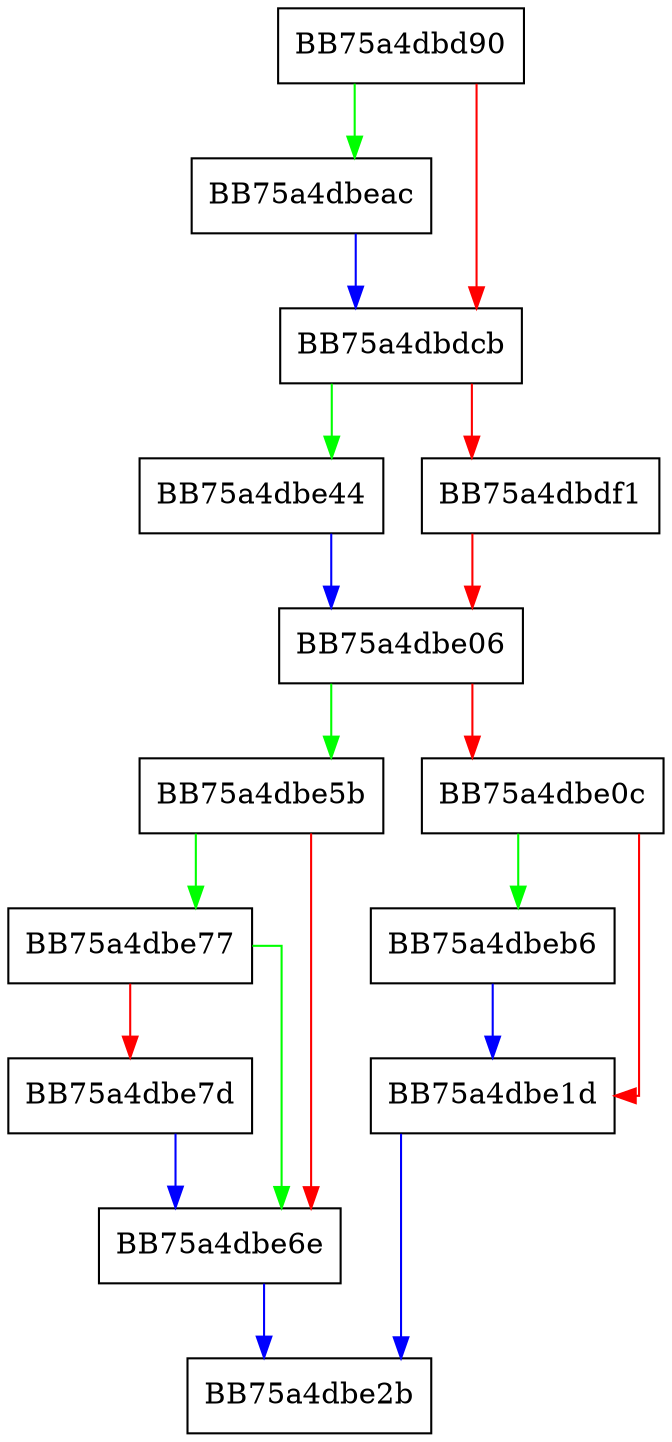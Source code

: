 digraph Read {
  node [shape="box"];
  graph [splines=ortho];
  BB75a4dbd90 -> BB75a4dbeac [color="green"];
  BB75a4dbd90 -> BB75a4dbdcb [color="red"];
  BB75a4dbdcb -> BB75a4dbe44 [color="green"];
  BB75a4dbdcb -> BB75a4dbdf1 [color="red"];
  BB75a4dbdf1 -> BB75a4dbe06 [color="red"];
  BB75a4dbe06 -> BB75a4dbe5b [color="green"];
  BB75a4dbe06 -> BB75a4dbe0c [color="red"];
  BB75a4dbe0c -> BB75a4dbeb6 [color="green"];
  BB75a4dbe0c -> BB75a4dbe1d [color="red"];
  BB75a4dbe1d -> BB75a4dbe2b [color="blue"];
  BB75a4dbe44 -> BB75a4dbe06 [color="blue"];
  BB75a4dbe5b -> BB75a4dbe77 [color="green"];
  BB75a4dbe5b -> BB75a4dbe6e [color="red"];
  BB75a4dbe6e -> BB75a4dbe2b [color="blue"];
  BB75a4dbe77 -> BB75a4dbe6e [color="green"];
  BB75a4dbe77 -> BB75a4dbe7d [color="red"];
  BB75a4dbe7d -> BB75a4dbe6e [color="blue"];
  BB75a4dbeac -> BB75a4dbdcb [color="blue"];
  BB75a4dbeb6 -> BB75a4dbe1d [color="blue"];
}
